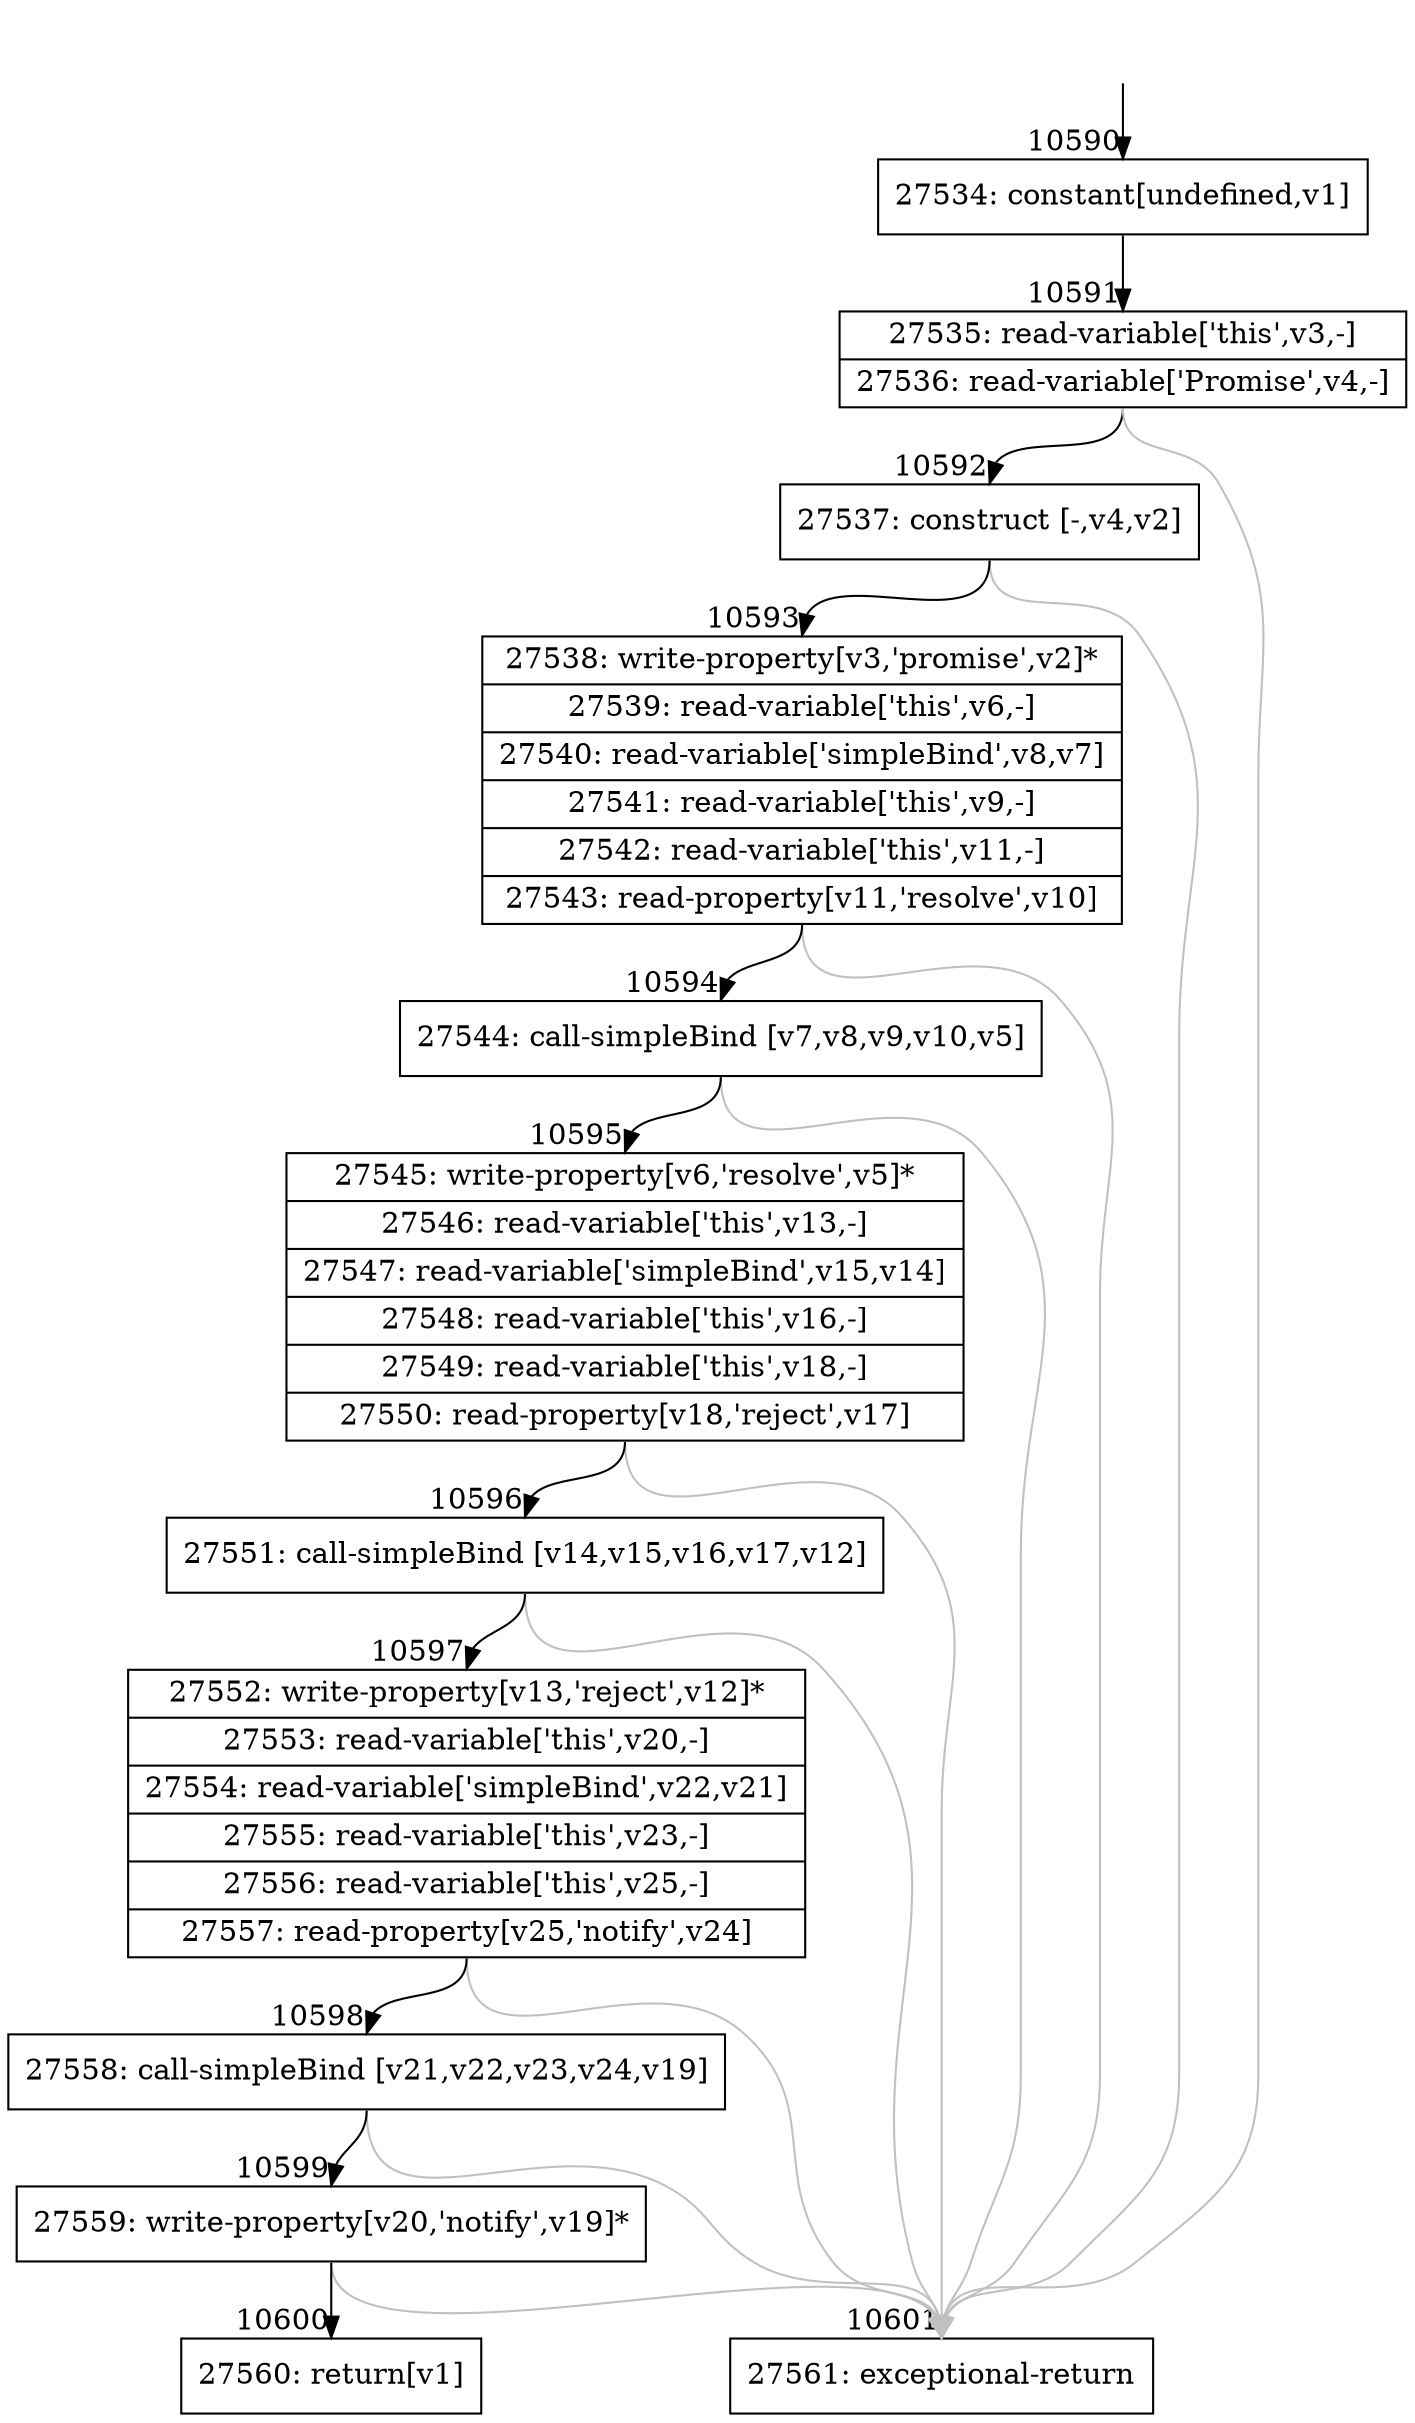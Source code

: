 digraph {
rankdir="TD"
BB_entry813[shape=none,label=""];
BB_entry813 -> BB10590 [tailport=s, headport=n, headlabel="    10590"]
BB10590 [shape=record label="{27534: constant[undefined,v1]}" ] 
BB10590 -> BB10591 [tailport=s, headport=n, headlabel="      10591"]
BB10591 [shape=record label="{27535: read-variable['this',v3,-]|27536: read-variable['Promise',v4,-]}" ] 
BB10591 -> BB10592 [tailport=s, headport=n, headlabel="      10592"]
BB10591 -> BB10601 [tailport=s, headport=n, color=gray, headlabel="      10601"]
BB10592 [shape=record label="{27537: construct [-,v4,v2]}" ] 
BB10592 -> BB10593 [tailport=s, headport=n, headlabel="      10593"]
BB10592 -> BB10601 [tailport=s, headport=n, color=gray]
BB10593 [shape=record label="{27538: write-property[v3,'promise',v2]*|27539: read-variable['this',v6,-]|27540: read-variable['simpleBind',v8,v7]|27541: read-variable['this',v9,-]|27542: read-variable['this',v11,-]|27543: read-property[v11,'resolve',v10]}" ] 
BB10593 -> BB10594 [tailport=s, headport=n, headlabel="      10594"]
BB10593 -> BB10601 [tailport=s, headport=n, color=gray]
BB10594 [shape=record label="{27544: call-simpleBind [v7,v8,v9,v10,v5]}" ] 
BB10594 -> BB10595 [tailport=s, headport=n, headlabel="      10595"]
BB10594 -> BB10601 [tailport=s, headport=n, color=gray]
BB10595 [shape=record label="{27545: write-property[v6,'resolve',v5]*|27546: read-variable['this',v13,-]|27547: read-variable['simpleBind',v15,v14]|27548: read-variable['this',v16,-]|27549: read-variable['this',v18,-]|27550: read-property[v18,'reject',v17]}" ] 
BB10595 -> BB10596 [tailport=s, headport=n, headlabel="      10596"]
BB10595 -> BB10601 [tailport=s, headport=n, color=gray]
BB10596 [shape=record label="{27551: call-simpleBind [v14,v15,v16,v17,v12]}" ] 
BB10596 -> BB10597 [tailport=s, headport=n, headlabel="      10597"]
BB10596 -> BB10601 [tailport=s, headport=n, color=gray]
BB10597 [shape=record label="{27552: write-property[v13,'reject',v12]*|27553: read-variable['this',v20,-]|27554: read-variable['simpleBind',v22,v21]|27555: read-variable['this',v23,-]|27556: read-variable['this',v25,-]|27557: read-property[v25,'notify',v24]}" ] 
BB10597 -> BB10598 [tailport=s, headport=n, headlabel="      10598"]
BB10597 -> BB10601 [tailport=s, headport=n, color=gray]
BB10598 [shape=record label="{27558: call-simpleBind [v21,v22,v23,v24,v19]}" ] 
BB10598 -> BB10599 [tailport=s, headport=n, headlabel="      10599"]
BB10598 -> BB10601 [tailport=s, headport=n, color=gray]
BB10599 [shape=record label="{27559: write-property[v20,'notify',v19]*}" ] 
BB10599 -> BB10600 [tailport=s, headport=n, headlabel="      10600"]
BB10599 -> BB10601 [tailport=s, headport=n, color=gray]
BB10600 [shape=record label="{27560: return[v1]}" ] 
BB10601 [shape=record label="{27561: exceptional-return}" ] 
//#$~ 14593
}
